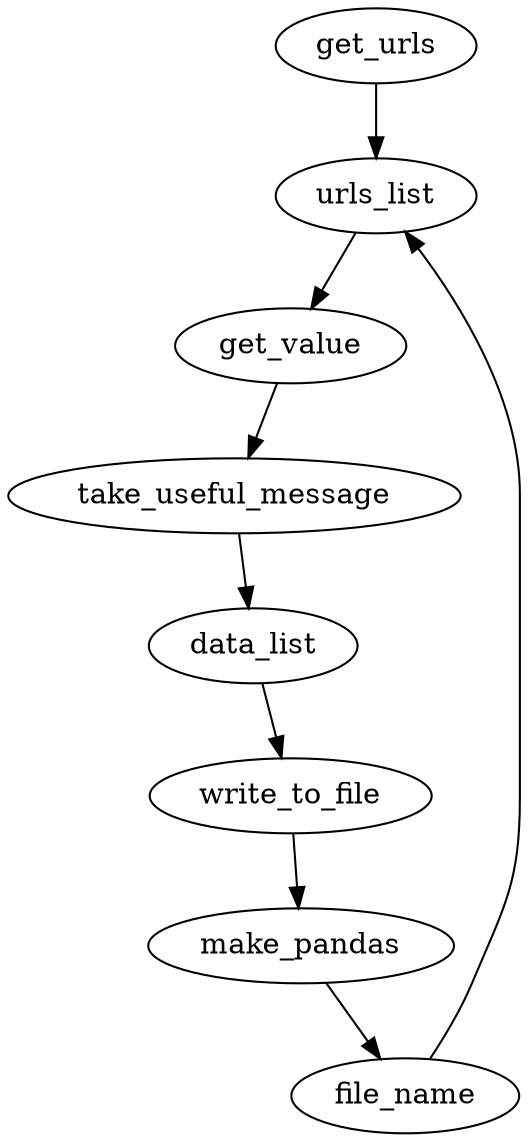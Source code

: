 digraph{
get_urls -> urls_list -> get_value -> take_useful_message -> data_list;
data_list ->  write_to_file -> make_pandas -> file_name -> urls_list [lable = "loop"];
}